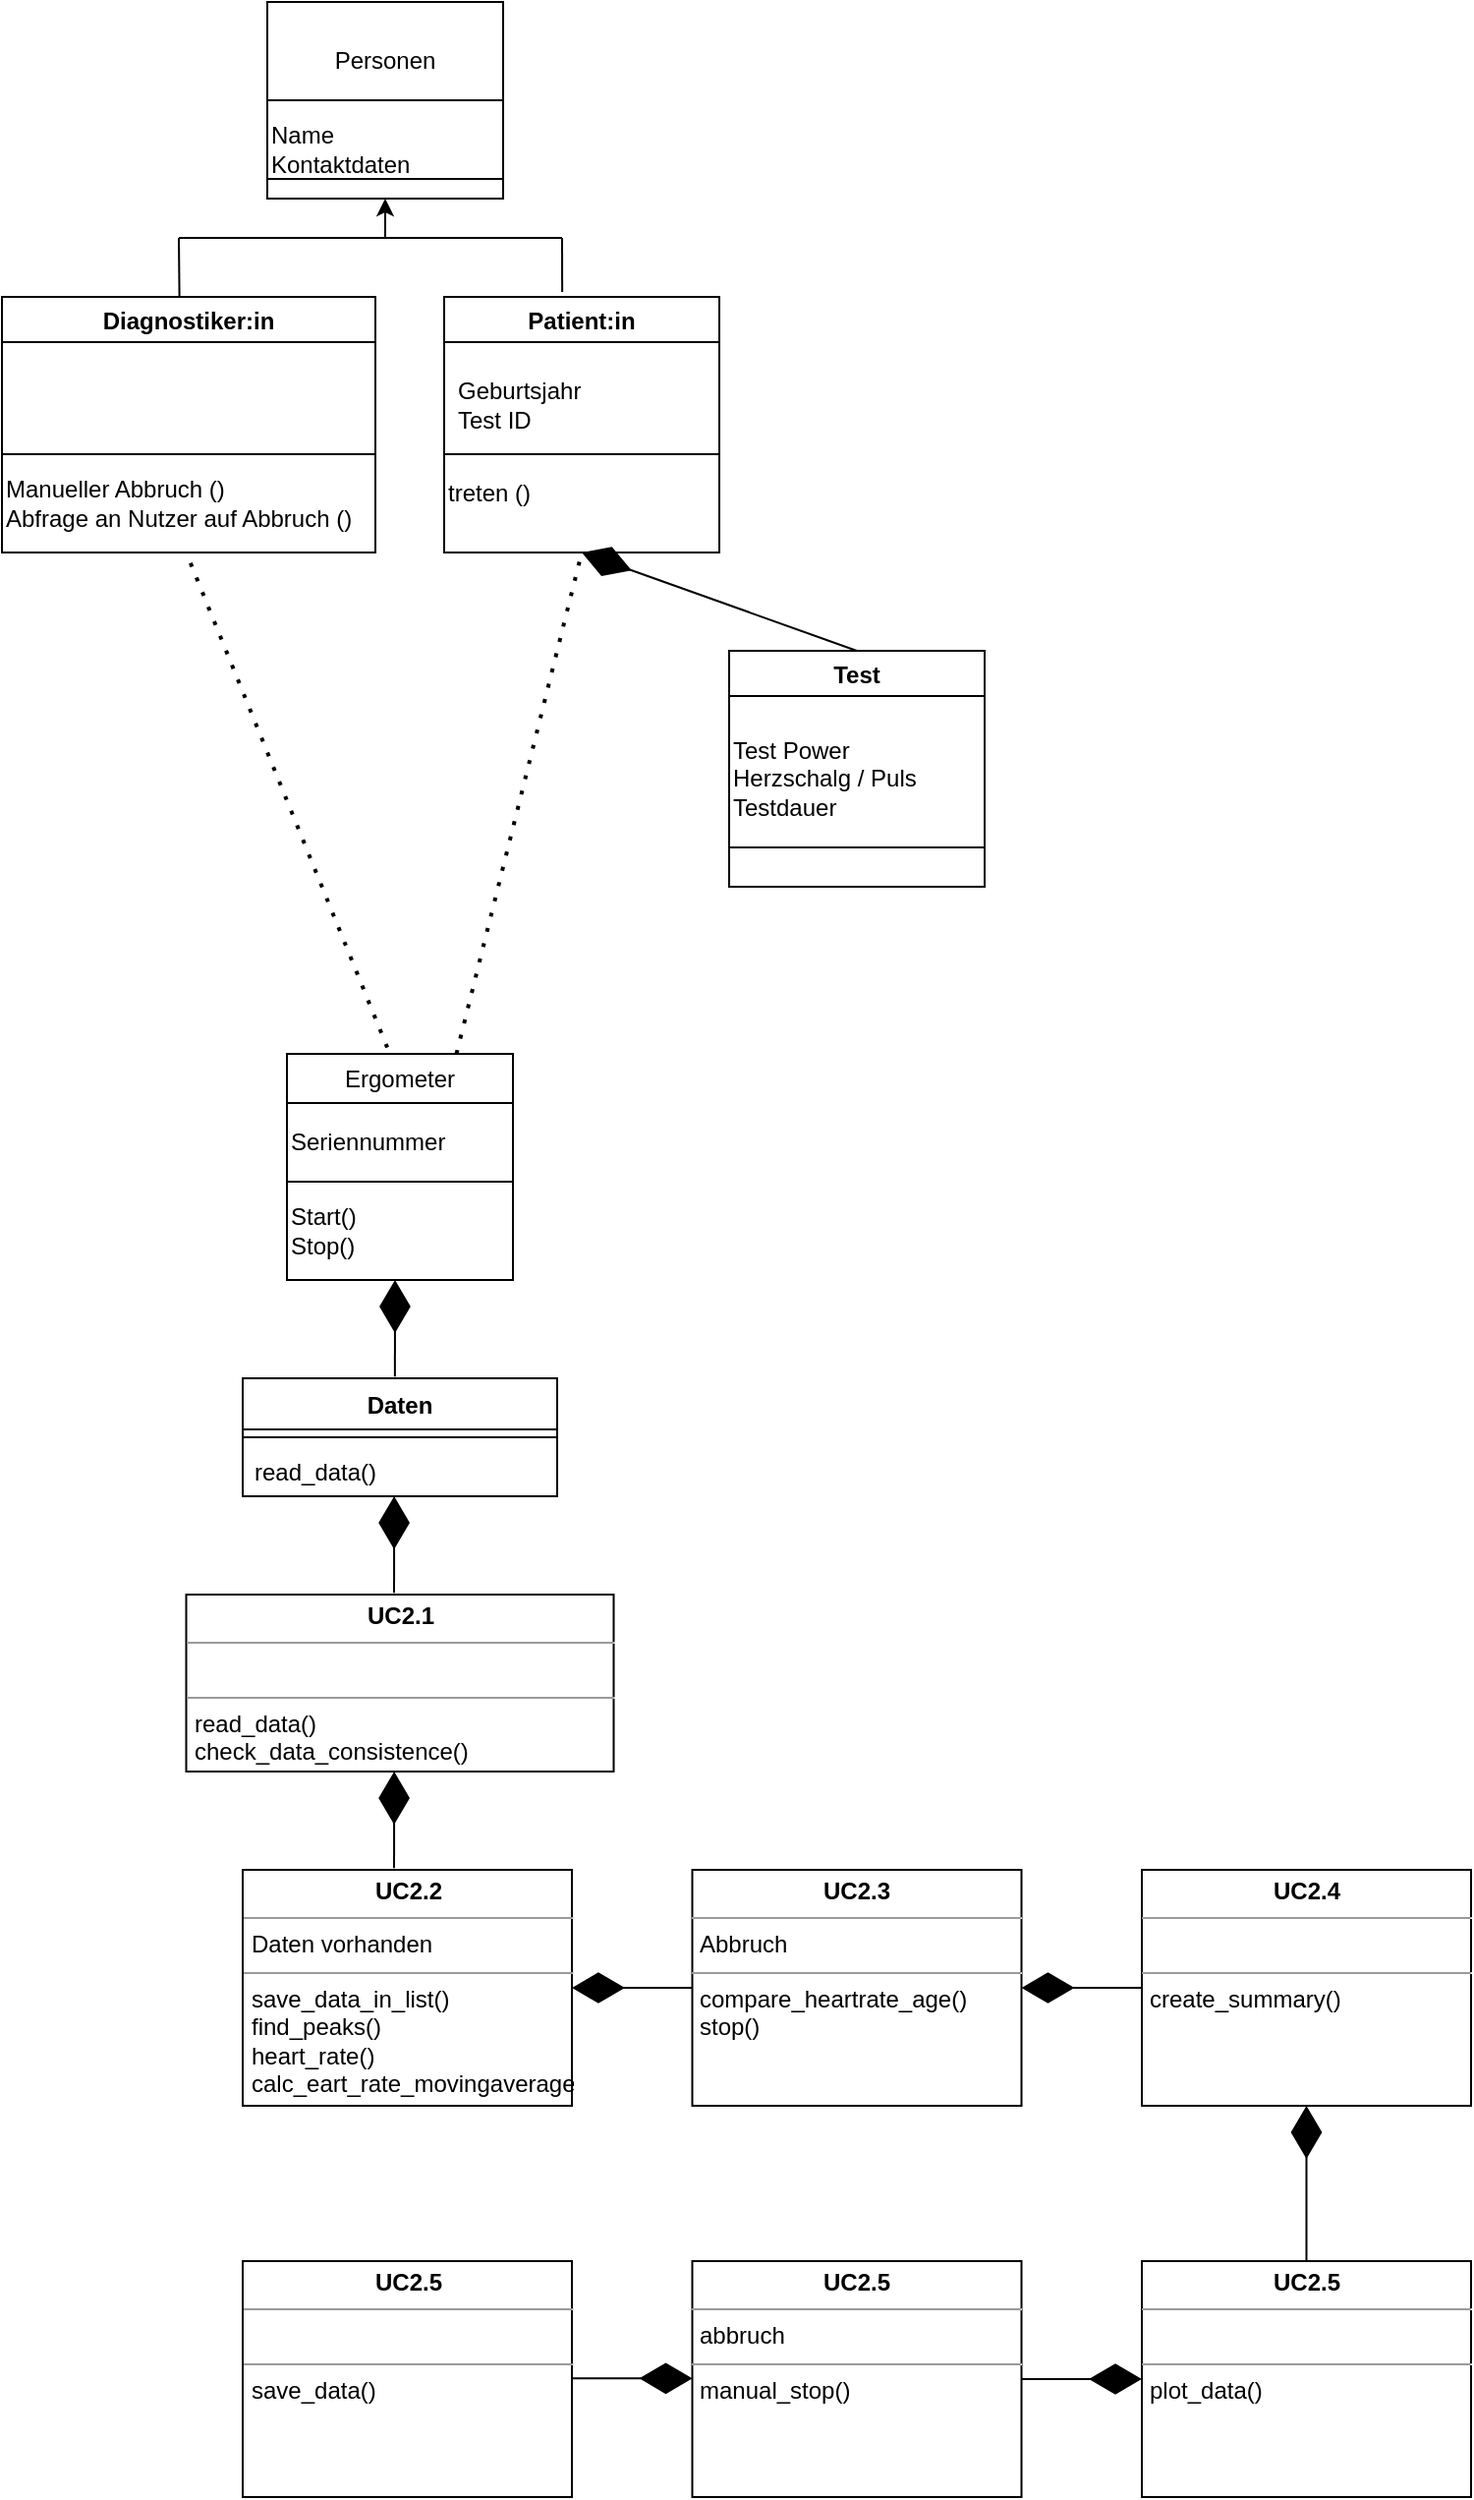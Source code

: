 <mxfile>
    <diagram id="mAI5d0fx5D63MH5WcJRj" name="Page-1">
        <mxGraphModel dx="932" dy="658" grid="1" gridSize="10" guides="1" tooltips="1" connect="1" arrows="1" fold="1" page="1" pageScale="1" pageWidth="827" pageHeight="1169" math="0" shadow="0">
            <root>
                <mxCell id="0"/>
                <mxCell id="1" parent="0"/>
                <mxCell id="2" value="Personen" style="rounded=0;whiteSpace=wrap;html=1;" parent="1" vertex="1">
                    <mxGeometry x="165" y="20" width="120" height="60" as="geometry"/>
                </mxCell>
                <mxCell id="3" value="Name&lt;br&gt;Kontaktdaten" style="rounded=0;whiteSpace=wrap;html=1;align=left;shadow=0;" parent="1" vertex="1">
                    <mxGeometry x="165" y="70" width="120" height="50" as="geometry"/>
                </mxCell>
                <mxCell id="8" style="edgeStyle=none;html=1;exitX=0.5;exitY=0;exitDx=0;exitDy=0;entryX=0.5;entryY=0;entryDx=0;entryDy=0;" parent="1" source="4" target="4" edge="1">
                    <mxGeometry relative="1" as="geometry">
                        <mxPoint x="125" y="140" as="targetPoint"/>
                    </mxGeometry>
                </mxCell>
                <mxCell id="4" value="Diagnostiker:in" style="swimlane;" parent="1" vertex="1">
                    <mxGeometry x="30" y="170" width="190" height="130" as="geometry"/>
                </mxCell>
                <mxCell id="32" value="" style="shape=crossbar;whiteSpace=wrap;html=1;rounded=1;shadow=0;" vertex="1" parent="4">
                    <mxGeometry y="70" width="190" height="20" as="geometry"/>
                </mxCell>
                <mxCell id="37" value="Manueller Abbruch ()&lt;br&gt;Abfrage an Nutzer auf Abbruch ()" style="text;html=1;align=left;verticalAlign=middle;resizable=0;points=[];autosize=1;strokeColor=none;fillColor=none;" vertex="1" parent="4">
                    <mxGeometry y="90" width="190" height="30" as="geometry"/>
                </mxCell>
                <mxCell id="6" value="Patient:in" style="swimlane;" parent="1" vertex="1">
                    <mxGeometry x="255" y="170" width="140" height="130" as="geometry"/>
                </mxCell>
                <mxCell id="7" value="Geburtsjahr&lt;br&gt;Test ID" style="text;html=1;align=left;verticalAlign=middle;resizable=0;points=[];autosize=1;strokeColor=none;fillColor=none;" parent="6" vertex="1">
                    <mxGeometry x="5" y="40" width="80" height="30" as="geometry"/>
                </mxCell>
                <mxCell id="36" value="" style="shape=crossbar;whiteSpace=wrap;html=1;rounded=1;shadow=0;" vertex="1" parent="6">
                    <mxGeometry y="70" width="140" height="20" as="geometry"/>
                </mxCell>
                <mxCell id="41" value="treten ()" style="text;html=1;align=left;verticalAlign=middle;resizable=0;points=[];autosize=1;strokeColor=none;fillColor=none;" vertex="1" parent="6">
                    <mxGeometry y="90" width="60" height="20" as="geometry"/>
                </mxCell>
                <mxCell id="12" value="" style="endArrow=none;html=1;" parent="1" edge="1">
                    <mxGeometry width="50" height="50" relative="1" as="geometry">
                        <mxPoint x="120" y="140" as="sourcePoint"/>
                        <mxPoint x="315" y="140" as="targetPoint"/>
                    </mxGeometry>
                </mxCell>
                <mxCell id="13" value="" style="endArrow=none;html=1;exitX=0.429;exitY=-0.019;exitDx=0;exitDy=0;exitPerimeter=0;" parent="1" source="6" edge="1">
                    <mxGeometry width="50" height="50" relative="1" as="geometry">
                        <mxPoint x="265" y="230" as="sourcePoint"/>
                        <mxPoint x="315" y="140" as="targetPoint"/>
                    </mxGeometry>
                </mxCell>
                <mxCell id="14" value="" style="endArrow=classic;html=1;entryX=0.5;entryY=1;entryDx=0;entryDy=0;" parent="1" target="3" edge="1">
                    <mxGeometry width="50" height="50" relative="1" as="geometry">
                        <mxPoint x="225" y="140" as="sourcePoint"/>
                        <mxPoint x="315" y="180" as="targetPoint"/>
                    </mxGeometry>
                </mxCell>
                <mxCell id="15" value="Ergometer" style="rounded=0;whiteSpace=wrap;html=1;" parent="1" vertex="1">
                    <mxGeometry x="175" y="555" width="115" height="25" as="geometry"/>
                </mxCell>
                <mxCell id="16" value="Seriennummer" style="rounded=0;whiteSpace=wrap;html=1;align=left;" parent="1" vertex="1">
                    <mxGeometry x="175" y="580" width="115" height="40" as="geometry"/>
                </mxCell>
                <mxCell id="24" value="" style="endArrow=none;dashed=1;html=1;dashPattern=1 3;strokeWidth=2;entryX=0.5;entryY=1;entryDx=0;entryDy=0;exitX=0.75;exitY=0;exitDx=0;exitDy=0;" parent="1" source="15" target="6" edge="1">
                    <mxGeometry width="50" height="50" relative="1" as="geometry">
                        <mxPoint x="235" y="450" as="sourcePoint"/>
                        <mxPoint x="285" y="400" as="targetPoint"/>
                    </mxGeometry>
                </mxCell>
                <mxCell id="27" value="" style="endArrow=none;html=1;" edge="1" parent="1">
                    <mxGeometry width="50" height="50" relative="1" as="geometry">
                        <mxPoint x="120.3" y="170" as="sourcePoint"/>
                        <mxPoint x="120" y="140" as="targetPoint"/>
                        <Array as="points"/>
                    </mxGeometry>
                </mxCell>
                <mxCell id="31" value="Test" style="swimlane;shadow=0;" vertex="1" parent="1">
                    <mxGeometry x="400" y="350" width="130" height="120" as="geometry"/>
                </mxCell>
                <mxCell id="39" value="Test Power&lt;br&gt;Herzschalg / Puls&lt;br&gt;Testdauer" style="text;html=1;align=left;verticalAlign=middle;resizable=0;points=[];autosize=1;strokeColor=none;fillColor=none;" vertex="1" parent="31">
                    <mxGeometry y="40" width="110" height="50" as="geometry"/>
                </mxCell>
                <mxCell id="42" value="" style="shape=crossbar;whiteSpace=wrap;html=1;rounded=1;shadow=0;" vertex="1" parent="31">
                    <mxGeometry y="90" width="130" height="20" as="geometry"/>
                </mxCell>
                <mxCell id="35" value="" style="shape=crossbar;whiteSpace=wrap;html=1;rounded=1;shadow=0;" vertex="1" parent="1">
                    <mxGeometry x="165" y="100" width="120" height="20" as="geometry"/>
                </mxCell>
                <mxCell id="51" value="Start()&lt;br&gt;Stop()" style="rounded=0;whiteSpace=wrap;html=1;align=left;" vertex="1" parent="1">
                    <mxGeometry x="175" y="620" width="115" height="50" as="geometry"/>
                </mxCell>
                <mxCell id="66" value="Daten" style="swimlane;fontStyle=1;align=center;verticalAlign=top;childLayout=stackLayout;horizontal=1;startSize=26;horizontalStack=0;resizeParent=1;resizeParentMax=0;resizeLast=0;collapsible=1;marginBottom=0;shadow=0;gradientColor=none;" vertex="1" parent="1">
                    <mxGeometry x="152.5" y="720" width="160" height="60" as="geometry"/>
                </mxCell>
                <mxCell id="68" value="" style="line;strokeWidth=1;fillColor=none;align=left;verticalAlign=middle;spacingTop=-1;spacingLeft=3;spacingRight=3;rotatable=0;labelPosition=right;points=[];portConstraint=eastwest;shadow=0;" vertex="1" parent="66">
                    <mxGeometry y="26" width="160" height="8" as="geometry"/>
                </mxCell>
                <mxCell id="69" value="read_data()" style="text;strokeColor=none;fillColor=none;align=left;verticalAlign=top;spacingLeft=4;spacingRight=4;overflow=hidden;rotatable=0;points=[[0,0.5],[1,0.5]];portConstraint=eastwest;shadow=0;" vertex="1" parent="66">
                    <mxGeometry y="34" width="160" height="26" as="geometry"/>
                </mxCell>
                <mxCell id="73" value="" style="endArrow=diamondThin;endFill=1;endSize=24;html=1;entryX=0.5;entryY=1;entryDx=0;entryDy=0;exitX=0.5;exitY=0;exitDx=0;exitDy=0;" edge="1" parent="1" source="31" target="6">
                    <mxGeometry width="160" relative="1" as="geometry">
                        <mxPoint x="244" y="370" as="sourcePoint"/>
                        <mxPoint x="374" y="410" as="targetPoint"/>
                    </mxGeometry>
                </mxCell>
                <mxCell id="75" value="" style="endArrow=diamondThin;endFill=1;endSize=24;html=1;entryX=0.5;entryY=1;entryDx=0;entryDy=0;exitX=0.484;exitY=-0.014;exitDx=0;exitDy=0;exitPerimeter=0;" edge="1" parent="1" source="66">
                    <mxGeometry width="160" relative="1" as="geometry">
                        <mxPoint x="370" y="720" as="sourcePoint"/>
                        <mxPoint x="230" y="670" as="targetPoint"/>
                    </mxGeometry>
                </mxCell>
                <mxCell id="76" value="&lt;p style=&quot;margin: 0px ; margin-top: 4px ; text-align: center&quot;&gt;&lt;b&gt;UC2.1&lt;/b&gt;&lt;/p&gt;&lt;hr size=&quot;1&quot;&gt;&lt;p style=&quot;margin: 0px ; margin-left: 4px&quot;&gt;&lt;br&gt;&lt;/p&gt;&lt;hr size=&quot;1&quot;&gt;&lt;p style=&quot;margin: 0px ; margin-left: 4px&quot;&gt;read_data()&lt;/p&gt;&lt;p style=&quot;margin: 0px ; margin-left: 4px&quot;&gt;check_data_consistence()&lt;/p&gt;" style="verticalAlign=top;align=left;overflow=fill;fontSize=12;fontFamily=Helvetica;html=1;shadow=0;gradientColor=none;" vertex="1" parent="1">
                    <mxGeometry x="123.75" y="830" width="217.5" height="90" as="geometry"/>
                </mxCell>
                <mxCell id="77" value="" style="endArrow=diamondThin;endFill=1;endSize=24;html=1;entryX=0.5;entryY=1;entryDx=0;entryDy=0;exitX=0.484;exitY=-0.014;exitDx=0;exitDy=0;exitPerimeter=0;" edge="1" parent="1">
                    <mxGeometry width="160" relative="1" as="geometry">
                        <mxPoint x="229.51" y="829.16" as="sourcePoint"/>
                        <mxPoint x="229.57" y="780" as="targetPoint"/>
                    </mxGeometry>
                </mxCell>
                <mxCell id="78" value="&lt;p style=&quot;margin: 0px ; margin-top: 4px ; text-align: center&quot;&gt;&lt;b&gt;UC2.2&lt;/b&gt;&lt;/p&gt;&lt;hr size=&quot;1&quot;&gt;&lt;p style=&quot;margin: 0px ; margin-left: 4px&quot;&gt;Daten vorhanden&lt;/p&gt;&lt;hr size=&quot;1&quot;&gt;&lt;p style=&quot;margin: 0px ; margin-left: 4px&quot;&gt;save_data_in_list()&lt;br&gt;&lt;/p&gt;&lt;p style=&quot;margin: 0px ; margin-left: 4px&quot;&gt;&lt;span&gt;find_peaks()&lt;/span&gt;&lt;/p&gt;&lt;p style=&quot;margin: 0px ; margin-left: 4px&quot;&gt;&lt;span&gt;heart_rate()&lt;/span&gt;&lt;br&gt;&lt;/p&gt;&lt;p style=&quot;margin: 0px ; margin-left: 4px&quot;&gt;calc_eart_rate_movingaverage()&lt;/p&gt;&lt;p style=&quot;margin: 0px ; margin-left: 4px&quot;&gt;&lt;br&gt;&lt;/p&gt;" style="verticalAlign=top;align=left;overflow=fill;fontSize=12;fontFamily=Helvetica;html=1;shadow=0;gradientColor=none;" vertex="1" parent="1">
                    <mxGeometry x="152.5" y="970" width="167.5" height="120" as="geometry"/>
                </mxCell>
                <mxCell id="79" value="" style="endArrow=diamondThin;endFill=1;endSize=24;html=1;entryX=0.5;entryY=1;entryDx=0;entryDy=0;exitX=0.484;exitY=-0.014;exitDx=0;exitDy=0;exitPerimeter=0;" edge="1" parent="1">
                    <mxGeometry width="160" relative="1" as="geometry">
                        <mxPoint x="229.51" y="969.16" as="sourcePoint"/>
                        <mxPoint x="229.57" y="920" as="targetPoint"/>
                    </mxGeometry>
                </mxCell>
                <mxCell id="83" value="" style="endArrow=diamondThin;endFill=1;endSize=24;html=1;entryX=1;entryY=0.5;entryDx=0;entryDy=0;startArrow=none;" edge="1" parent="1" source="82" target="78">
                    <mxGeometry width="160" relative="1" as="geometry">
                        <mxPoint x="380" y="1030" as="sourcePoint"/>
                        <mxPoint x="530" y="874.67" as="targetPoint"/>
                    </mxGeometry>
                </mxCell>
                <mxCell id="82" value="&lt;p style=&quot;margin: 0px ; margin-top: 4px ; text-align: center&quot;&gt;&lt;b&gt;UC2.3&lt;/b&gt;&lt;/p&gt;&lt;hr size=&quot;1&quot;&gt;&lt;p style=&quot;margin: 0px ; margin-left: 4px&quot;&gt;Abbruch&lt;/p&gt;&lt;hr size=&quot;1&quot;&gt;&lt;p style=&quot;margin: 0px ; margin-left: 4px&quot;&gt;&lt;span&gt;compare_heartrate_age()&lt;/span&gt;&lt;/p&gt;&lt;p style=&quot;margin: 0px ; margin-left: 4px&quot;&gt;stop()&lt;/p&gt;&lt;p style=&quot;margin: 0px ; margin-left: 4px&quot;&gt;&lt;br&gt;&lt;/p&gt;" style="verticalAlign=top;align=left;overflow=fill;fontSize=12;fontFamily=Helvetica;html=1;shadow=0;gradientColor=none;" vertex="1" parent="1">
                    <mxGeometry x="381.25" y="970" width="167.5" height="120" as="geometry"/>
                </mxCell>
                <mxCell id="84" value="" style="endArrow=none;endFill=1;endSize=24;html=1;" edge="1" parent="1">
                    <mxGeometry width="160" relative="1" as="geometry">
                        <mxPoint x="380" y="1030" as="sourcePoint"/>
                        <mxPoint x="380" y="1030" as="targetPoint"/>
                    </mxGeometry>
                </mxCell>
                <mxCell id="85" value="" style="endArrow=diamondThin;endFill=1;endSize=24;html=1;entryX=1;entryY=0.5;entryDx=0;entryDy=0;startArrow=none;" edge="1" parent="1" source="86">
                    <mxGeometry width="160" relative="1" as="geometry">
                        <mxPoint x="608.75" y="1030" as="sourcePoint"/>
                        <mxPoint x="548.75" y="1030" as="targetPoint"/>
                    </mxGeometry>
                </mxCell>
                <mxCell id="86" value="&lt;p style=&quot;margin: 0px ; margin-top: 4px ; text-align: center&quot;&gt;&lt;b&gt;UC2.4&lt;/b&gt;&lt;/p&gt;&lt;hr size=&quot;1&quot;&gt;&lt;p style=&quot;margin: 0px ; margin-left: 4px&quot;&gt;&lt;br&gt;&lt;/p&gt;&lt;hr size=&quot;1&quot;&gt;&lt;p style=&quot;margin: 0px ; margin-left: 4px&quot;&gt;create_summary()&lt;/p&gt;" style="verticalAlign=top;align=left;overflow=fill;fontSize=12;fontFamily=Helvetica;html=1;shadow=0;gradientColor=none;" vertex="1" parent="1">
                    <mxGeometry x="610" y="970" width="167.5" height="120" as="geometry"/>
                </mxCell>
                <mxCell id="87" value="" style="endArrow=none;endFill=1;endSize=24;html=1;" edge="1" parent="1">
                    <mxGeometry width="160" relative="1" as="geometry">
                        <mxPoint x="608.75" y="1030" as="sourcePoint"/>
                        <mxPoint x="600" y="1030" as="targetPoint"/>
                    </mxGeometry>
                </mxCell>
                <mxCell id="90" value="&lt;p style=&quot;margin: 0px ; margin-top: 4px ; text-align: center&quot;&gt;&lt;b&gt;UC2.5&lt;/b&gt;&lt;/p&gt;&lt;hr size=&quot;1&quot;&gt;&lt;p style=&quot;margin: 0px ; margin-left: 4px&quot;&gt;&lt;br&gt;&lt;/p&gt;&lt;hr size=&quot;1&quot;&gt;&lt;p style=&quot;margin: 0px ; margin-left: 4px&quot;&gt;plot_data()&lt;/p&gt;" style="verticalAlign=top;align=left;overflow=fill;fontSize=12;fontFamily=Helvetica;html=1;shadow=0;gradientColor=none;" vertex="1" parent="1">
                    <mxGeometry x="610" y="1169" width="167.5" height="120" as="geometry"/>
                </mxCell>
                <mxCell id="91" value="" style="endArrow=diamondThin;endFill=1;endSize=24;html=1;entryX=0.5;entryY=1;entryDx=0;entryDy=0;exitX=0.5;exitY=0;exitDx=0;exitDy=0;" edge="1" parent="1" source="90" target="86">
                    <mxGeometry width="160" relative="1" as="geometry">
                        <mxPoint x="490" y="1160" as="sourcePoint"/>
                        <mxPoint x="650" y="1160" as="targetPoint"/>
                    </mxGeometry>
                </mxCell>
                <mxCell id="92" value="&lt;p style=&quot;margin: 0px ; margin-top: 4px ; text-align: center&quot;&gt;&lt;b&gt;UC2.5&lt;/b&gt;&lt;/p&gt;&lt;hr size=&quot;1&quot;&gt;&lt;p style=&quot;margin: 0px ; margin-left: 4px&quot;&gt;abbruch&lt;/p&gt;&lt;hr size=&quot;1&quot;&gt;&lt;p style=&quot;margin: 0px ; margin-left: 4px&quot;&gt;manual_stop()&lt;/p&gt;" style="verticalAlign=top;align=left;overflow=fill;fontSize=12;fontFamily=Helvetica;html=1;shadow=0;gradientColor=none;" vertex="1" parent="1">
                    <mxGeometry x="381.25" y="1169" width="167.5" height="120" as="geometry"/>
                </mxCell>
                <mxCell id="93" value="" style="endArrow=diamondThin;endFill=1;endSize=24;html=1;entryX=0;entryY=0.5;entryDx=0;entryDy=0;exitX=1;exitY=0.5;exitDx=0;exitDy=0;" edge="1" parent="1" source="92" target="90">
                    <mxGeometry width="160" relative="1" as="geometry">
                        <mxPoint x="580" y="1229" as="sourcePoint"/>
                        <mxPoint x="650" y="1160" as="targetPoint"/>
                    </mxGeometry>
                </mxCell>
                <mxCell id="94" value="&lt;p style=&quot;margin: 0px ; margin-top: 4px ; text-align: center&quot;&gt;&lt;b&gt;UC2.5&lt;/b&gt;&lt;/p&gt;&lt;hr size=&quot;1&quot;&gt;&lt;p style=&quot;margin: 0px ; margin-left: 4px&quot;&gt;&lt;br&gt;&lt;/p&gt;&lt;hr size=&quot;1&quot;&gt;&lt;p style=&quot;margin: 0px ; margin-left: 4px&quot;&gt;save_data()&lt;/p&gt;" style="verticalAlign=top;align=left;overflow=fill;fontSize=12;fontFamily=Helvetica;html=1;shadow=0;gradientColor=none;" vertex="1" parent="1">
                    <mxGeometry x="152.5" y="1169" width="167.5" height="120" as="geometry"/>
                </mxCell>
                <mxCell id="95" value="" style="endArrow=diamondThin;endFill=1;endSize=24;html=1;entryX=0;entryY=0.5;entryDx=0;entryDy=0;exitX=1;exitY=0.5;exitDx=0;exitDy=0;" edge="1" parent="1">
                    <mxGeometry width="160" relative="1" as="geometry">
                        <mxPoint x="320" y="1228.67" as="sourcePoint"/>
                        <mxPoint x="381.25" y="1228.67" as="targetPoint"/>
                    </mxGeometry>
                </mxCell>
                <mxCell id="99" value="" style="endArrow=none;dashed=1;html=1;dashPattern=1 3;strokeWidth=2;entryX=0.5;entryY=1;entryDx=0;entryDy=0;exitX=0.444;exitY=-0.128;exitDx=0;exitDy=0;exitPerimeter=0;" edge="1" parent="1" source="15">
                    <mxGeometry width="50" height="50" relative="1" as="geometry">
                        <mxPoint x="60" y="555" as="sourcePoint"/>
                        <mxPoint x="123.75" y="300.0" as="targetPoint"/>
                        <Array as="points"/>
                    </mxGeometry>
                </mxCell>
            </root>
        </mxGraphModel>
    </diagram>
</mxfile>